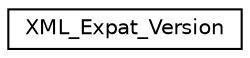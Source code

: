 digraph "Graphical Class Hierarchy"
{
 // LATEX_PDF_SIZE
  edge [fontname="Helvetica",fontsize="10",labelfontname="Helvetica",labelfontsize="10"];
  node [fontname="Helvetica",fontsize="10",shape=record];
  rankdir="LR";
  Node0 [label="XML_Expat_Version",height=0.2,width=0.4,color="black", fillcolor="white", style="filled",URL="$structXML__Expat__Version.html",tooltip=" "];
}

